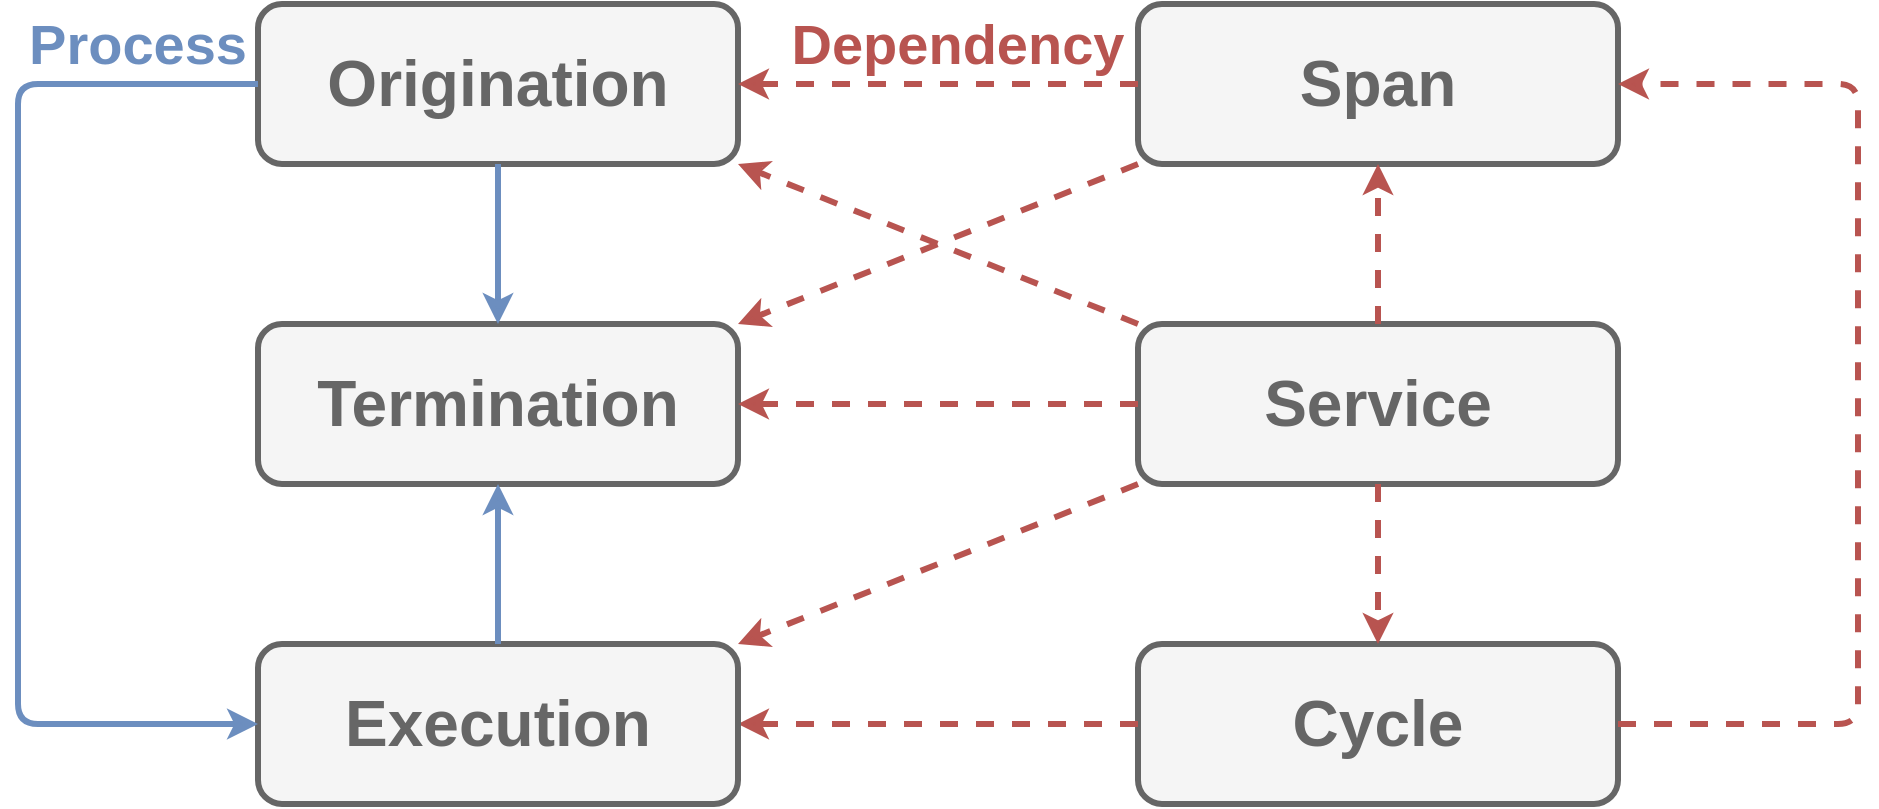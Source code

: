 <mxfile version="15.6.8" type="google"><diagram id="lVltjSOvvMCmeJydbT-a" name="Page-1"><mxGraphModel dx="1422" dy="705" grid="1" gridSize="10" guides="1" tooltips="1" connect="1" arrows="1" fold="1" page="1" pageScale="1" pageWidth="827" pageHeight="1169" math="0" shadow="0"><root><mxCell id="0"/><mxCell id="1" parent="0"/><mxCell id="lNO9HVc9KtKjw2Bjfesx-1" value="&lt;b&gt;&lt;font style=&quot;font-size: 28px&quot; color=&quot;#b85450&quot;&gt;Dependency&lt;/font&gt;&lt;/b&gt;" style="text;html=1;align=center;verticalAlign=middle;whiteSpace=wrap;rounded=0;" vertex="1" parent="1"><mxGeometry x="500" y="160" width="180" height="40" as="geometry"/></mxCell><mxCell id="lNO9HVc9KtKjw2Bjfesx-2" value="&lt;font style=&quot;font-size: 32px&quot; color=&quot;#666666&quot;&gt;&lt;b&gt;Termination&lt;br&gt;&lt;/b&gt;&lt;/font&gt;" style="rounded=1;whiteSpace=wrap;html=1;fillColor=#f5f5f5;strokeColor=#666666;strokeWidth=3;fontColor=#333333;" vertex="1" parent="1"><mxGeometry x="240" y="320" width="240" height="80" as="geometry"/></mxCell><mxCell id="lNO9HVc9KtKjw2Bjfesx-3" value="&lt;font style=&quot;font-size: 32px&quot; color=&quot;#666666&quot;&gt;&lt;b&gt;Origination&lt;/b&gt;&lt;/font&gt;" style="rounded=1;whiteSpace=wrap;html=1;fillColor=#f5f5f5;strokeColor=#666666;strokeWidth=3;fontColor=#333333;" vertex="1" parent="1"><mxGeometry x="240" y="160" width="240" height="80" as="geometry"/></mxCell><mxCell id="lNO9HVc9KtKjw2Bjfesx-4" value="&lt;font color=&quot;#666666&quot;&gt;&lt;span style=&quot;font-size: 32px&quot;&gt;&lt;b&gt;Cycle&lt;/b&gt;&lt;/span&gt;&lt;br&gt;&lt;/font&gt;" style="rounded=1;whiteSpace=wrap;html=1;fillColor=#f5f5f5;strokeColor=#666666;strokeWidth=3;fontColor=#333333;" vertex="1" parent="1"><mxGeometry x="680" y="480" width="240" height="80" as="geometry"/></mxCell><mxCell id="lNO9HVc9KtKjw2Bjfesx-5" value="&lt;font style=&quot;font-size: 32px&quot; color=&quot;#666666&quot;&gt;&lt;b&gt;Span&lt;/b&gt;&lt;/font&gt;" style="rounded=1;whiteSpace=wrap;html=1;fillColor=#f5f5f5;strokeColor=#666666;strokeWidth=3;fontColor=#333333;" vertex="1" parent="1"><mxGeometry x="680" y="160" width="240" height="80" as="geometry"/></mxCell><mxCell id="lNO9HVc9KtKjw2Bjfesx-6" value="" style="endArrow=classic;html=1;fillColor=#f8cecc;strokeColor=#b85450;strokeWidth=3;dashed=1;entryX=1;entryY=0.5;entryDx=0;entryDy=0;exitX=0;exitY=0.5;exitDx=0;exitDy=0;" edge="1" parent="1" source="lNO9HVc9KtKjw2Bjfesx-4" target="lNO9HVc9KtKjw2Bjfesx-9"><mxGeometry width="50" height="50" relative="1" as="geometry"><mxPoint x="50" y="430" as="sourcePoint"/><mxPoint x="250" y="370" as="targetPoint"/></mxGeometry></mxCell><mxCell id="lNO9HVc9KtKjw2Bjfesx-7" value="" style="endArrow=classic;html=1;fillColor=#f8cecc;strokeColor=#b85450;strokeWidth=3;dashed=1;entryX=1;entryY=0;entryDx=0;entryDy=0;exitX=0;exitY=1;exitDx=0;exitDy=0;" edge="1" parent="1" source="lNO9HVc9KtKjw2Bjfesx-5" target="lNO9HVc9KtKjw2Bjfesx-2"><mxGeometry width="50" height="50" relative="1" as="geometry"><mxPoint x="60" y="440" as="sourcePoint"/><mxPoint x="260" y="380" as="targetPoint"/></mxGeometry></mxCell><mxCell id="lNO9HVc9KtKjw2Bjfesx-8" value="" style="endArrow=classic;html=1;fillColor=#f8cecc;strokeColor=#b85450;strokeWidth=3;dashed=1;entryX=1;entryY=0.5;entryDx=0;entryDy=0;exitX=0;exitY=0.5;exitDx=0;exitDy=0;" edge="1" parent="1" source="lNO9HVc9KtKjw2Bjfesx-5" target="lNO9HVc9KtKjw2Bjfesx-3"><mxGeometry width="50" height="50" relative="1" as="geometry"><mxPoint x="70" y="450" as="sourcePoint"/><mxPoint x="270" y="390" as="targetPoint"/></mxGeometry></mxCell><mxCell id="lNO9HVc9KtKjw2Bjfesx-9" value="&lt;font style=&quot;font-size: 32px&quot; color=&quot;#666666&quot;&gt;&lt;b&gt;Execution&lt;/b&gt;&lt;/font&gt;" style="rounded=1;whiteSpace=wrap;html=1;fillColor=#f5f5f5;strokeColor=#666666;strokeWidth=3;fontColor=#333333;" vertex="1" parent="1"><mxGeometry x="240" y="480" width="240" height="80" as="geometry"/></mxCell><mxCell id="lNO9HVc9KtKjw2Bjfesx-10" value="" style="endArrow=classic;html=1;strokeWidth=3;fillColor=#dae8fc;strokeColor=#6c8ebf;elbow=vertical;startArrow=none;exitX=0.5;exitY=1;exitDx=0;exitDy=0;" edge="1" parent="1" source="lNO9HVc9KtKjw2Bjfesx-3" target="lNO9HVc9KtKjw2Bjfesx-2"><mxGeometry width="50" height="50" relative="1" as="geometry"><mxPoint x="120" y="250" as="sourcePoint"/><mxPoint x="110" y="340" as="targetPoint"/></mxGeometry></mxCell><mxCell id="lNO9HVc9KtKjw2Bjfesx-11" value="&lt;b&gt;&lt;font style=&quot;font-size: 28px&quot; color=&quot;#6c8ebf&quot;&gt;Process&lt;/font&gt;&lt;/b&gt;" style="text;html=1;align=center;verticalAlign=middle;whiteSpace=wrap;rounded=0;" vertex="1" parent="1"><mxGeometry x="120" y="160" width="120" height="40" as="geometry"/></mxCell><mxCell id="lNO9HVc9KtKjw2Bjfesx-12" value="" style="endArrow=classic;html=1;strokeWidth=3;fillColor=#dae8fc;strokeColor=#6c8ebf;elbow=vertical;startArrow=none;exitX=0.5;exitY=0;exitDx=0;exitDy=0;entryX=0.5;entryY=1;entryDx=0;entryDy=0;" edge="1" parent="1" source="lNO9HVc9KtKjw2Bjfesx-9" target="lNO9HVc9KtKjw2Bjfesx-2"><mxGeometry width="50" height="50" relative="1" as="geometry"><mxPoint x="90" y="410" as="sourcePoint"/><mxPoint x="140" y="510" as="targetPoint"/></mxGeometry></mxCell><mxCell id="lNO9HVc9KtKjw2Bjfesx-13" value="" style="endArrow=classic;html=1;fillColor=#f8cecc;strokeColor=#b85450;strokeWidth=3;dashed=1;entryX=1;entryY=0.5;entryDx=0;entryDy=0;exitX=1;exitY=0.5;exitDx=0;exitDy=0;edgeStyle=orthogonalEdgeStyle;" edge="1" parent="1" source="lNO9HVc9KtKjw2Bjfesx-4" target="lNO9HVc9KtKjw2Bjfesx-5"><mxGeometry width="50" height="50" relative="1" as="geometry"><mxPoint x="690" y="370" as="sourcePoint"/><mxPoint x="490" y="370" as="targetPoint"/><Array as="points"><mxPoint x="1040" y="520"/><mxPoint x="1040" y="200"/></Array></mxGeometry></mxCell><mxCell id="lNO9HVc9KtKjw2Bjfesx-14" value="" style="endArrow=classic;html=1;strokeWidth=3;fillColor=#dae8fc;strokeColor=#6c8ebf;elbow=vertical;startArrow=none;exitX=0;exitY=0.5;exitDx=0;exitDy=0;entryX=0;entryY=0.5;entryDx=0;entryDy=0;edgeStyle=orthogonalEdgeStyle;" edge="1" parent="1" source="lNO9HVc9KtKjw2Bjfesx-3" target="lNO9HVc9KtKjw2Bjfesx-9"><mxGeometry width="50" height="50" relative="1" as="geometry"><mxPoint x="370" y="250" as="sourcePoint"/><mxPoint x="370" y="330" as="targetPoint"/><Array as="points"><mxPoint x="120" y="200"/><mxPoint x="120" y="520"/></Array></mxGeometry></mxCell><mxCell id="lNO9HVc9KtKjw2Bjfesx-15" value="&lt;font style=&quot;font-size: 32px&quot; color=&quot;#666666&quot;&gt;&lt;b&gt;Service&lt;/b&gt;&lt;/font&gt;" style="rounded=1;whiteSpace=wrap;html=1;fillColor=#f5f5f5;strokeColor=#666666;strokeWidth=3;fontColor=#333333;" vertex="1" parent="1"><mxGeometry x="680" y="320" width="240" height="80" as="geometry"/></mxCell><mxCell id="lNO9HVc9KtKjw2Bjfesx-16" value="" style="endArrow=classic;html=1;fillColor=#f8cecc;strokeColor=#b85450;strokeWidth=3;dashed=1;exitX=0.5;exitY=0;exitDx=0;exitDy=0;" edge="1" parent="1" source="lNO9HVc9KtKjw2Bjfesx-15" target="lNO9HVc9KtKjw2Bjfesx-5"><mxGeometry width="50" height="50" relative="1" as="geometry"><mxPoint x="890" y="250" as="sourcePoint"/><mxPoint x="850" y="260" as="targetPoint"/></mxGeometry></mxCell><mxCell id="lNO9HVc9KtKjw2Bjfesx-17" value="" style="endArrow=classic;html=1;fillColor=#f8cecc;strokeColor=#b85450;strokeWidth=3;dashed=1;exitX=0.5;exitY=1;exitDx=0;exitDy=0;" edge="1" parent="1" source="lNO9HVc9KtKjw2Bjfesx-15" target="lNO9HVc9KtKjw2Bjfesx-4"><mxGeometry width="50" height="50" relative="1" as="geometry"><mxPoint x="810" y="330" as="sourcePoint"/><mxPoint x="890" y="250" as="targetPoint"/></mxGeometry></mxCell><mxCell id="lNO9HVc9KtKjw2Bjfesx-18" value="" style="endArrow=classic;html=1;fillColor=#f8cecc;strokeColor=#b85450;strokeWidth=3;dashed=1;entryX=1;entryY=1;entryDx=0;entryDy=0;exitX=0;exitY=0;exitDx=0;exitDy=0;" edge="1" parent="1" source="lNO9HVc9KtKjw2Bjfesx-15" target="lNO9HVc9KtKjw2Bjfesx-3"><mxGeometry width="50" height="50" relative="1" as="geometry"><mxPoint x="810" y="410" as="sourcePoint"/><mxPoint x="890" y="490" as="targetPoint"/></mxGeometry></mxCell><mxCell id="lNO9HVc9KtKjw2Bjfesx-19" value="" style="endArrow=classic;html=1;fillColor=#f8cecc;strokeColor=#b85450;strokeWidth=3;dashed=1;entryX=1;entryY=0.5;entryDx=0;entryDy=0;exitX=0;exitY=0.5;exitDx=0;exitDy=0;" edge="1" parent="1" source="lNO9HVc9KtKjw2Bjfesx-15" target="lNO9HVc9KtKjw2Bjfesx-2"><mxGeometry width="50" height="50" relative="1" as="geometry"><mxPoint x="810" y="410" as="sourcePoint"/><mxPoint x="890" y="490" as="targetPoint"/></mxGeometry></mxCell><mxCell id="lNO9HVc9KtKjw2Bjfesx-20" value="" style="endArrow=classic;html=1;fillColor=#f8cecc;strokeColor=#b85450;strokeWidth=3;dashed=1;entryX=1;entryY=0;entryDx=0;entryDy=0;exitX=0;exitY=1;exitDx=0;exitDy=0;" edge="1" parent="1" source="lNO9HVc9KtKjw2Bjfesx-15" target="lNO9HVc9KtKjw2Bjfesx-9"><mxGeometry width="50" height="50" relative="1" as="geometry"><mxPoint x="570" y="370" as="sourcePoint"/><mxPoint x="490" y="370" as="targetPoint"/></mxGeometry></mxCell></root></mxGraphModel></diagram></mxfile>